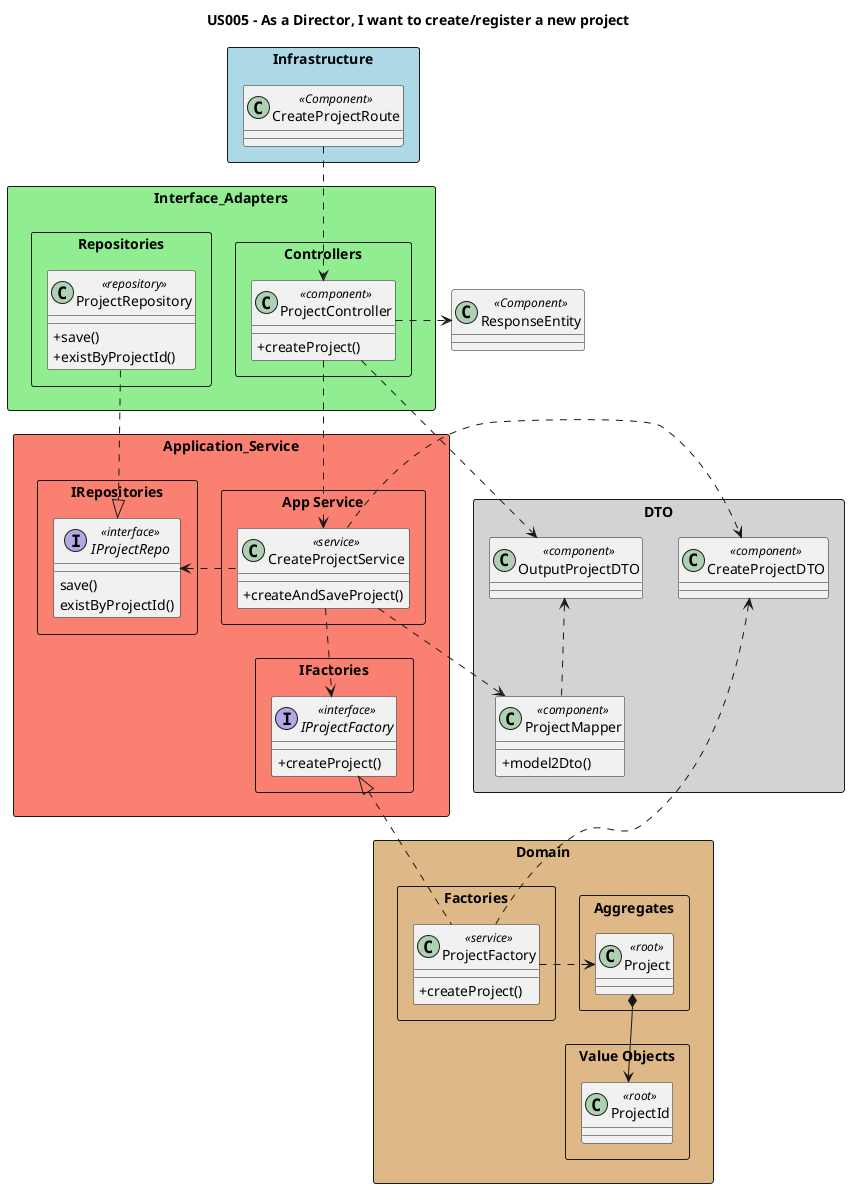 @startuml
'https://plantuml.com/class-diagram

skinparam classAttributeIconSize 0

title US005 - As a Director, I want to create/register a new project



'-------------------INFRASTRUCTURE-----------------------'
package "Infrastructure" <<Rectangle>>  #lightblue {
class "CreateProjectRoute" as infra <<Component>>{
}
}


'-------------------INTERFACE ADAPTERS-------------------'
package Interface_Adapters <<Rectangle>> #lightgreen{
package "Controllers" <<Rectangle>> {
class "ProjectController" as Ctrl <<component>> {
+createProject()
}
}
package Repositories <<Rectangle>> {
class "ProjectRepository" as projectRepo <<repository>> {
+save()
+existByProjectId()
}
}
}

'-------------------APPLICATION SERVICE------------------'
package Application_Service <<Rectangle>> #salmon {
package IFactories <<Rectangle>> {
interface "IProjectFactory" as inter <<interface>>{
+createProject()
}
}
package IRepositories <<Rectangle>> {
interface "IProjectRepo" as iRepo <<interface>>{
save()
existByProjectId()
}
}

package "App Service" <<Rectangle>> {
class "CreateProjectService" as service <<service>> {
+createAndSaveProject()
}
}
}


'-------------------DOMAIN-------------------------------'
package Domain <<Rectangle>> #burlywood{
package "Aggregates" <<Rectangle>> {
class "Project" as project <<root>>
}
package "Factories" <<Rectangle>> {
class "ProjectFactory" as factory <<service>> {
+createProject()
}
}
package "Value Objects" <<Rectangle>> {
class "ProjectId" as projId <<root>>
}
}


'-------------------DTO----------------------------------'
package "DTO" <<Rectangle>> #lightgrey{
class "ProjectMapper" as mapper <<component>> {
+model2Dto()
}
class "CreateProjectDTO" as projectDTO <<component>>
class "OutputProjectDTO" as outPutDTO <<component>>
}


'-------------------OTHERS-------------------------------'
class "ResponseEntity" as json <<Component>>




'-------------------RELATIONSHIPS------------------------'
infra ..> Ctrl
Ctrl ..> service
Ctrl .> json
projectRepo ..|> iRepo
service .l.> iRepo
service ..> inter
service .r.> mapper
factory .u.|> inter
factory .r.> project
factory .l.> projectDTO
service .r.> projectDTO
mapper .u.> outPutDTO
Ctrl ..> outPutDTO
project *--> projId


@enduml